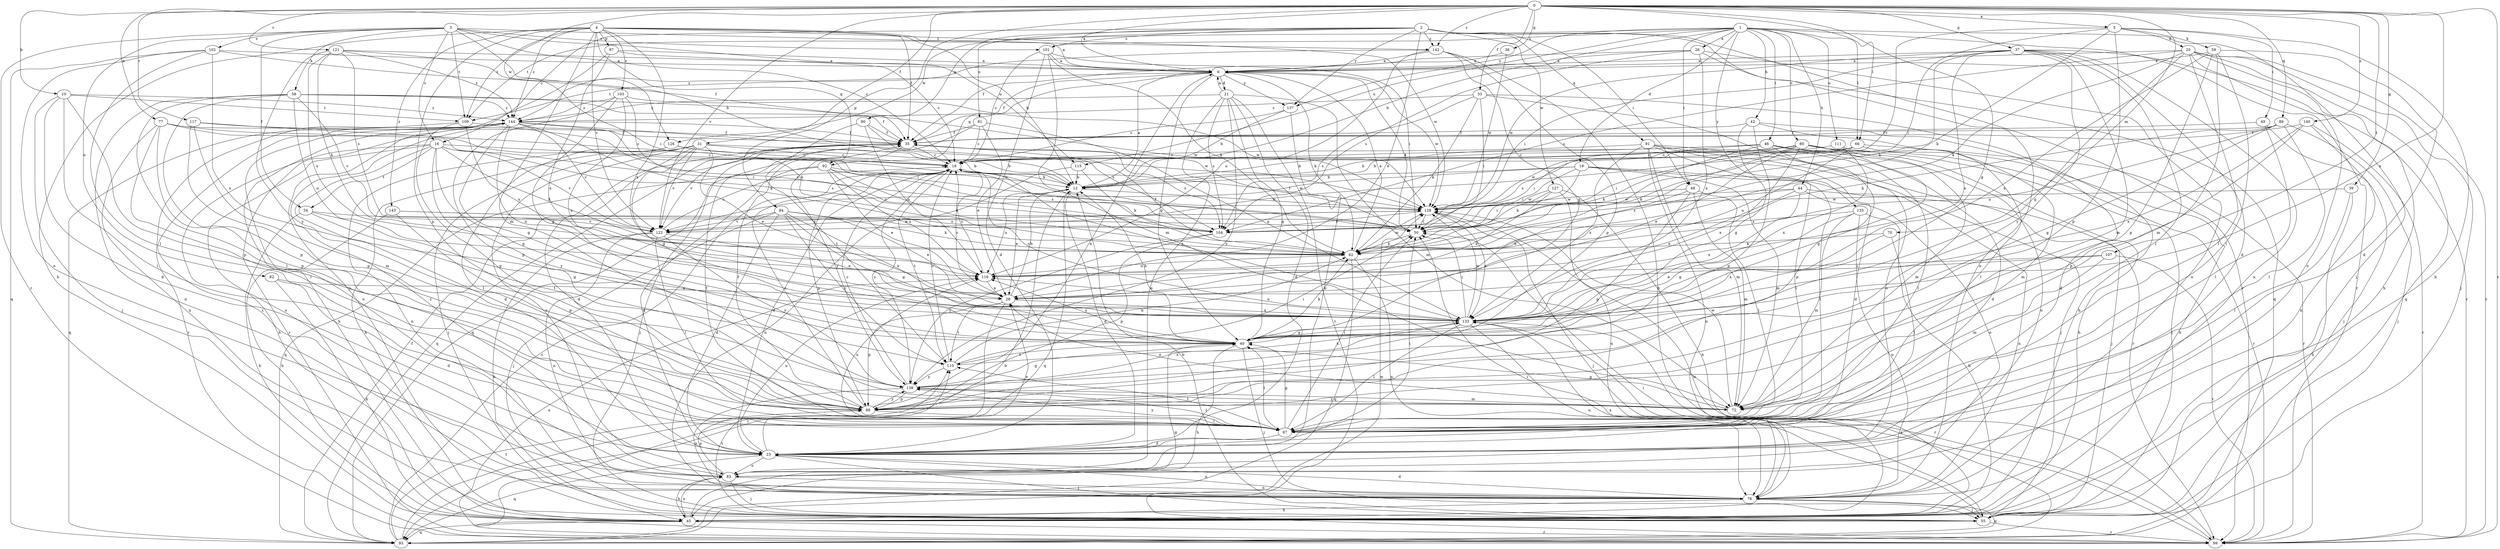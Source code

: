 strict digraph  {
0;
1;
2;
3;
4;
5;
6;
10;
12;
16;
18;
19;
20;
21;
23;
26;
28;
31;
33;
34;
35;
36;
37;
39;
40;
42;
44;
45;
46;
48;
49;
50;
55;
58;
59;
62;
66;
67;
70;
72;
77;
78;
80;
81;
82;
83;
84;
87;
88;
89;
90;
91;
92;
93;
99;
101;
102;
103;
104;
107;
109;
110;
111;
115;
116;
117;
121;
122;
126;
127;
128;
133;
135;
137;
138;
140;
142;
143;
144;
0 -> 5  [label=a];
0 -> 6  [label=a];
0 -> 10  [label=b];
0 -> 31  [label=f];
0 -> 33  [label=f];
0 -> 36  [label=g];
0 -> 37  [label=g];
0 -> 39  [label=g];
0 -> 40  [label=g];
0 -> 66  [label=l];
0 -> 70  [label=m];
0 -> 77  [label=n];
0 -> 84  [label=p];
0 -> 89  [label=q];
0 -> 99  [label=r];
0 -> 107  [label=t];
0 -> 117  [label=v];
0 -> 121  [label=v];
0 -> 122  [label=v];
0 -> 126  [label=w];
0 -> 133  [label=x];
0 -> 140  [label=z];
0 -> 142  [label=z];
1 -> 12  [label=b];
1 -> 19  [label=d];
1 -> 26  [label=e];
1 -> 42  [label=h];
1 -> 44  [label=h];
1 -> 46  [label=i];
1 -> 48  [label=i];
1 -> 55  [label=j];
1 -> 66  [label=l];
1 -> 80  [label=o];
1 -> 99  [label=r];
1 -> 101  [label=s];
1 -> 109  [label=t];
1 -> 111  [label=u];
1 -> 115  [label=u];
1 -> 135  [label=y];
1 -> 137  [label=y];
2 -> 16  [label=c];
2 -> 28  [label=e];
2 -> 48  [label=i];
2 -> 78  [label=n];
2 -> 81  [label=o];
2 -> 90  [label=q];
2 -> 91  [label=q];
2 -> 99  [label=r];
2 -> 101  [label=s];
2 -> 126  [label=w];
2 -> 127  [label=w];
2 -> 137  [label=y];
2 -> 142  [label=z];
3 -> 12  [label=b];
3 -> 16  [label=c];
3 -> 18  [label=c];
3 -> 34  [label=f];
3 -> 58  [label=k];
3 -> 82  [label=o];
3 -> 99  [label=r];
3 -> 101  [label=s];
3 -> 102  [label=s];
3 -> 109  [label=t];
3 -> 115  [label=u];
3 -> 142  [label=z];
4 -> 6  [label=a];
4 -> 12  [label=b];
4 -> 35  [label=f];
4 -> 45  [label=h];
4 -> 72  [label=m];
4 -> 87  [label=p];
4 -> 88  [label=p];
4 -> 92  [label=q];
4 -> 103  [label=s];
4 -> 109  [label=t];
4 -> 122  [label=v];
4 -> 128  [label=w];
4 -> 133  [label=x];
4 -> 143  [label=z];
4 -> 144  [label=z];
5 -> 20  [label=d];
5 -> 45  [label=h];
5 -> 49  [label=i];
5 -> 50  [label=i];
5 -> 59  [label=k];
5 -> 62  [label=k];
5 -> 88  [label=p];
5 -> 122  [label=v];
6 -> 21  [label=d];
6 -> 35  [label=f];
6 -> 40  [label=g];
6 -> 50  [label=i];
6 -> 62  [label=k];
6 -> 92  [label=q];
6 -> 109  [label=t];
6 -> 128  [label=w];
6 -> 137  [label=y];
10 -> 23  [label=d];
10 -> 55  [label=j];
10 -> 67  [label=l];
10 -> 88  [label=p];
10 -> 109  [label=t];
10 -> 144  [label=z];
12 -> 6  [label=a];
12 -> 23  [label=d];
12 -> 28  [label=e];
12 -> 93  [label=q];
12 -> 116  [label=u];
12 -> 128  [label=w];
16 -> 18  [label=c];
16 -> 23  [label=d];
16 -> 40  [label=g];
16 -> 45  [label=h];
16 -> 62  [label=k];
16 -> 83  [label=o];
16 -> 104  [label=s];
16 -> 122  [label=v];
16 -> 138  [label=y];
16 -> 34  [label=t];
18 -> 12  [label=b];
18 -> 23  [label=d];
18 -> 88  [label=p];
18 -> 110  [label=t];
18 -> 128  [label=w];
18 -> 133  [label=x];
18 -> 138  [label=y];
19 -> 12  [label=b];
19 -> 50  [label=i];
19 -> 55  [label=j];
19 -> 62  [label=k];
19 -> 67  [label=l];
19 -> 72  [label=m];
19 -> 122  [label=v];
20 -> 6  [label=a];
20 -> 40  [label=g];
20 -> 45  [label=h];
20 -> 55  [label=j];
20 -> 62  [label=k];
20 -> 67  [label=l];
20 -> 83  [label=o];
20 -> 93  [label=q];
20 -> 99  [label=r];
20 -> 104  [label=s];
21 -> 6  [label=a];
21 -> 23  [label=d];
21 -> 40  [label=g];
21 -> 72  [label=m];
21 -> 83  [label=o];
21 -> 99  [label=r];
21 -> 104  [label=s];
21 -> 138  [label=y];
21 -> 144  [label=z];
23 -> 28  [label=e];
23 -> 50  [label=i];
23 -> 55  [label=j];
23 -> 78  [label=n];
23 -> 83  [label=o];
23 -> 93  [label=q];
23 -> 116  [label=u];
26 -> 6  [label=a];
26 -> 35  [label=f];
26 -> 78  [label=n];
26 -> 93  [label=q];
26 -> 104  [label=s];
26 -> 133  [label=x];
28 -> 12  [label=b];
28 -> 18  [label=c];
28 -> 88  [label=p];
28 -> 99  [label=r];
28 -> 110  [label=t];
28 -> 133  [label=x];
31 -> 12  [label=b];
31 -> 18  [label=c];
31 -> 23  [label=d];
31 -> 28  [label=e];
31 -> 40  [label=g];
31 -> 45  [label=h];
31 -> 55  [label=j];
31 -> 83  [label=o];
31 -> 122  [label=v];
33 -> 45  [label=h];
33 -> 50  [label=i];
33 -> 62  [label=k];
33 -> 83  [label=o];
33 -> 104  [label=s];
33 -> 144  [label=z];
34 -> 40  [label=g];
34 -> 45  [label=h];
34 -> 110  [label=t];
34 -> 122  [label=v];
35 -> 18  [label=c];
35 -> 55  [label=j];
35 -> 93  [label=q];
35 -> 104  [label=s];
35 -> 122  [label=v];
35 -> 138  [label=y];
36 -> 6  [label=a];
36 -> 128  [label=w];
37 -> 6  [label=a];
37 -> 23  [label=d];
37 -> 50  [label=i];
37 -> 62  [label=k];
37 -> 67  [label=l];
37 -> 72  [label=m];
37 -> 78  [label=n];
37 -> 99  [label=r];
37 -> 128  [label=w];
37 -> 133  [label=x];
37 -> 138  [label=y];
39 -> 45  [label=h];
39 -> 67  [label=l];
39 -> 128  [label=w];
40 -> 12  [label=b];
40 -> 45  [label=h];
40 -> 55  [label=j];
40 -> 62  [label=k];
40 -> 67  [label=l];
40 -> 110  [label=t];
40 -> 116  [label=u];
42 -> 23  [label=d];
42 -> 35  [label=f];
42 -> 40  [label=g];
42 -> 67  [label=l];
42 -> 88  [label=p];
44 -> 28  [label=e];
44 -> 78  [label=n];
44 -> 83  [label=o];
44 -> 104  [label=s];
44 -> 128  [label=w];
44 -> 133  [label=x];
45 -> 40  [label=g];
45 -> 83  [label=o];
45 -> 93  [label=q];
45 -> 99  [label=r];
46 -> 12  [label=b];
46 -> 18  [label=c];
46 -> 23  [label=d];
46 -> 45  [label=h];
46 -> 50  [label=i];
46 -> 62  [label=k];
46 -> 67  [label=l];
46 -> 83  [label=o];
46 -> 88  [label=p];
48 -> 28  [label=e];
48 -> 67  [label=l];
48 -> 72  [label=m];
48 -> 88  [label=p];
48 -> 128  [label=w];
49 -> 35  [label=f];
49 -> 55  [label=j];
49 -> 67  [label=l];
50 -> 35  [label=f];
50 -> 62  [label=k];
55 -> 12  [label=b];
55 -> 50  [label=i];
55 -> 99  [label=r];
55 -> 110  [label=t];
58 -> 35  [label=f];
58 -> 67  [label=l];
58 -> 78  [label=n];
58 -> 88  [label=p];
58 -> 116  [label=u];
58 -> 122  [label=v];
58 -> 128  [label=w];
58 -> 144  [label=z];
59 -> 6  [label=a];
59 -> 23  [label=d];
59 -> 67  [label=l];
59 -> 72  [label=m];
59 -> 88  [label=p];
59 -> 133  [label=x];
62 -> 6  [label=a];
62 -> 35  [label=f];
62 -> 78  [label=n];
62 -> 93  [label=q];
62 -> 116  [label=u];
62 -> 128  [label=w];
66 -> 12  [label=b];
66 -> 18  [label=c];
66 -> 72  [label=m];
66 -> 99  [label=r];
66 -> 104  [label=s];
66 -> 116  [label=u];
66 -> 128  [label=w];
67 -> 23  [label=d];
67 -> 35  [label=f];
67 -> 40  [label=g];
67 -> 50  [label=i];
67 -> 110  [label=t];
67 -> 116  [label=u];
67 -> 138  [label=y];
70 -> 62  [label=k];
70 -> 67  [label=l];
70 -> 133  [label=x];
72 -> 28  [label=e];
72 -> 40  [label=g];
72 -> 128  [label=w];
72 -> 138  [label=y];
77 -> 35  [label=f];
77 -> 50  [label=i];
77 -> 67  [label=l];
77 -> 78  [label=n];
77 -> 88  [label=p];
77 -> 128  [label=w];
78 -> 23  [label=d];
78 -> 45  [label=h];
78 -> 55  [label=j];
78 -> 93  [label=q];
78 -> 133  [label=x];
78 -> 144  [label=z];
80 -> 12  [label=b];
80 -> 18  [label=c];
80 -> 28  [label=e];
80 -> 40  [label=g];
80 -> 50  [label=i];
80 -> 55  [label=j];
80 -> 62  [label=k];
80 -> 72  [label=m];
80 -> 99  [label=r];
80 -> 133  [label=x];
81 -> 18  [label=c];
81 -> 28  [label=e];
81 -> 35  [label=f];
81 -> 93  [label=q];
81 -> 133  [label=x];
82 -> 23  [label=d];
82 -> 28  [label=e];
82 -> 45  [label=h];
83 -> 45  [label=h];
83 -> 55  [label=j];
83 -> 78  [label=n];
83 -> 88  [label=p];
83 -> 144  [label=z];
84 -> 23  [label=d];
84 -> 28  [label=e];
84 -> 40  [label=g];
84 -> 55  [label=j];
84 -> 62  [label=k];
84 -> 110  [label=t];
84 -> 122  [label=v];
84 -> 133  [label=x];
87 -> 6  [label=a];
87 -> 18  [label=c];
87 -> 55  [label=j];
87 -> 133  [label=x];
88 -> 6  [label=a];
88 -> 18  [label=c];
88 -> 35  [label=f];
88 -> 67  [label=l];
88 -> 138  [label=y];
89 -> 35  [label=f];
89 -> 40  [label=g];
89 -> 55  [label=j];
89 -> 62  [label=k];
89 -> 67  [label=l];
89 -> 116  [label=u];
90 -> 35  [label=f];
90 -> 104  [label=s];
90 -> 110  [label=t];
90 -> 116  [label=u];
91 -> 18  [label=c];
91 -> 23  [label=d];
91 -> 55  [label=j];
91 -> 67  [label=l];
91 -> 72  [label=m];
91 -> 78  [label=n];
91 -> 99  [label=r];
91 -> 133  [label=x];
92 -> 12  [label=b];
92 -> 23  [label=d];
92 -> 28  [label=e];
92 -> 62  [label=k];
92 -> 93  [label=q];
92 -> 104  [label=s];
92 -> 116  [label=u];
93 -> 12  [label=b];
93 -> 18  [label=c];
93 -> 35  [label=f];
93 -> 50  [label=i];
93 -> 110  [label=t];
93 -> 128  [label=w];
99 -> 116  [label=u];
99 -> 128  [label=w];
99 -> 133  [label=x];
101 -> 6  [label=a];
101 -> 18  [label=c];
101 -> 23  [label=d];
101 -> 50  [label=i];
101 -> 62  [label=k];
101 -> 72  [label=m];
102 -> 6  [label=a];
102 -> 35  [label=f];
102 -> 67  [label=l];
102 -> 83  [label=o];
102 -> 93  [label=q];
102 -> 133  [label=x];
103 -> 40  [label=g];
103 -> 62  [label=k];
103 -> 88  [label=p];
103 -> 128  [label=w];
103 -> 133  [label=x];
103 -> 144  [label=z];
104 -> 88  [label=p];
104 -> 138  [label=y];
107 -> 28  [label=e];
107 -> 72  [label=m];
107 -> 99  [label=r];
107 -> 116  [label=u];
109 -> 88  [label=p];
109 -> 99  [label=r];
109 -> 104  [label=s];
109 -> 116  [label=u];
110 -> 18  [label=c];
110 -> 50  [label=i];
110 -> 62  [label=k];
110 -> 133  [label=x];
110 -> 138  [label=y];
111 -> 18  [label=c];
111 -> 45  [label=h];
111 -> 133  [label=x];
115 -> 12  [label=b];
115 -> 62  [label=k];
115 -> 78  [label=n];
116 -> 18  [label=c];
116 -> 28  [label=e];
117 -> 18  [label=c];
117 -> 35  [label=f];
117 -> 72  [label=m];
117 -> 88  [label=p];
121 -> 6  [label=a];
121 -> 50  [label=i];
121 -> 62  [label=k];
121 -> 104  [label=s];
121 -> 116  [label=u];
121 -> 138  [label=y];
121 -> 144  [label=z];
122 -> 18  [label=c];
122 -> 28  [label=e];
122 -> 45  [label=h];
122 -> 67  [label=l];
122 -> 78  [label=n];
122 -> 128  [label=w];
122 -> 138  [label=y];
126 -> 12  [label=b];
126 -> 18  [label=c];
126 -> 67  [label=l];
126 -> 78  [label=n];
127 -> 28  [label=e];
127 -> 45  [label=h];
127 -> 50  [label=i];
127 -> 78  [label=n];
127 -> 128  [label=w];
128 -> 50  [label=i];
128 -> 55  [label=j];
128 -> 104  [label=s];
128 -> 122  [label=v];
128 -> 133  [label=x];
133 -> 18  [label=c];
133 -> 40  [label=g];
133 -> 50  [label=i];
133 -> 67  [label=l];
133 -> 78  [label=n];
133 -> 99  [label=r];
133 -> 116  [label=u];
133 -> 128  [label=w];
135 -> 40  [label=g];
135 -> 45  [label=h];
135 -> 72  [label=m];
135 -> 78  [label=n];
135 -> 104  [label=s];
137 -> 12  [label=b];
137 -> 18  [label=c];
137 -> 83  [label=o];
138 -> 18  [label=c];
138 -> 40  [label=g];
138 -> 67  [label=l];
138 -> 72  [label=m];
138 -> 78  [label=n];
138 -> 88  [label=p];
138 -> 133  [label=x];
140 -> 35  [label=f];
140 -> 78  [label=n];
140 -> 88  [label=p];
140 -> 99  [label=r];
140 -> 133  [label=x];
142 -> 6  [label=a];
142 -> 40  [label=g];
142 -> 45  [label=h];
142 -> 88  [label=p];
142 -> 116  [label=u];
142 -> 144  [label=z];
143 -> 45  [label=h];
143 -> 50  [label=i];
143 -> 88  [label=p];
143 -> 104  [label=s];
144 -> 35  [label=f];
144 -> 40  [label=g];
144 -> 45  [label=h];
144 -> 50  [label=i];
144 -> 62  [label=k];
144 -> 83  [label=o];
144 -> 93  [label=q];
144 -> 99  [label=r];
144 -> 122  [label=v];
144 -> 128  [label=w];
144 -> 133  [label=x];
}
